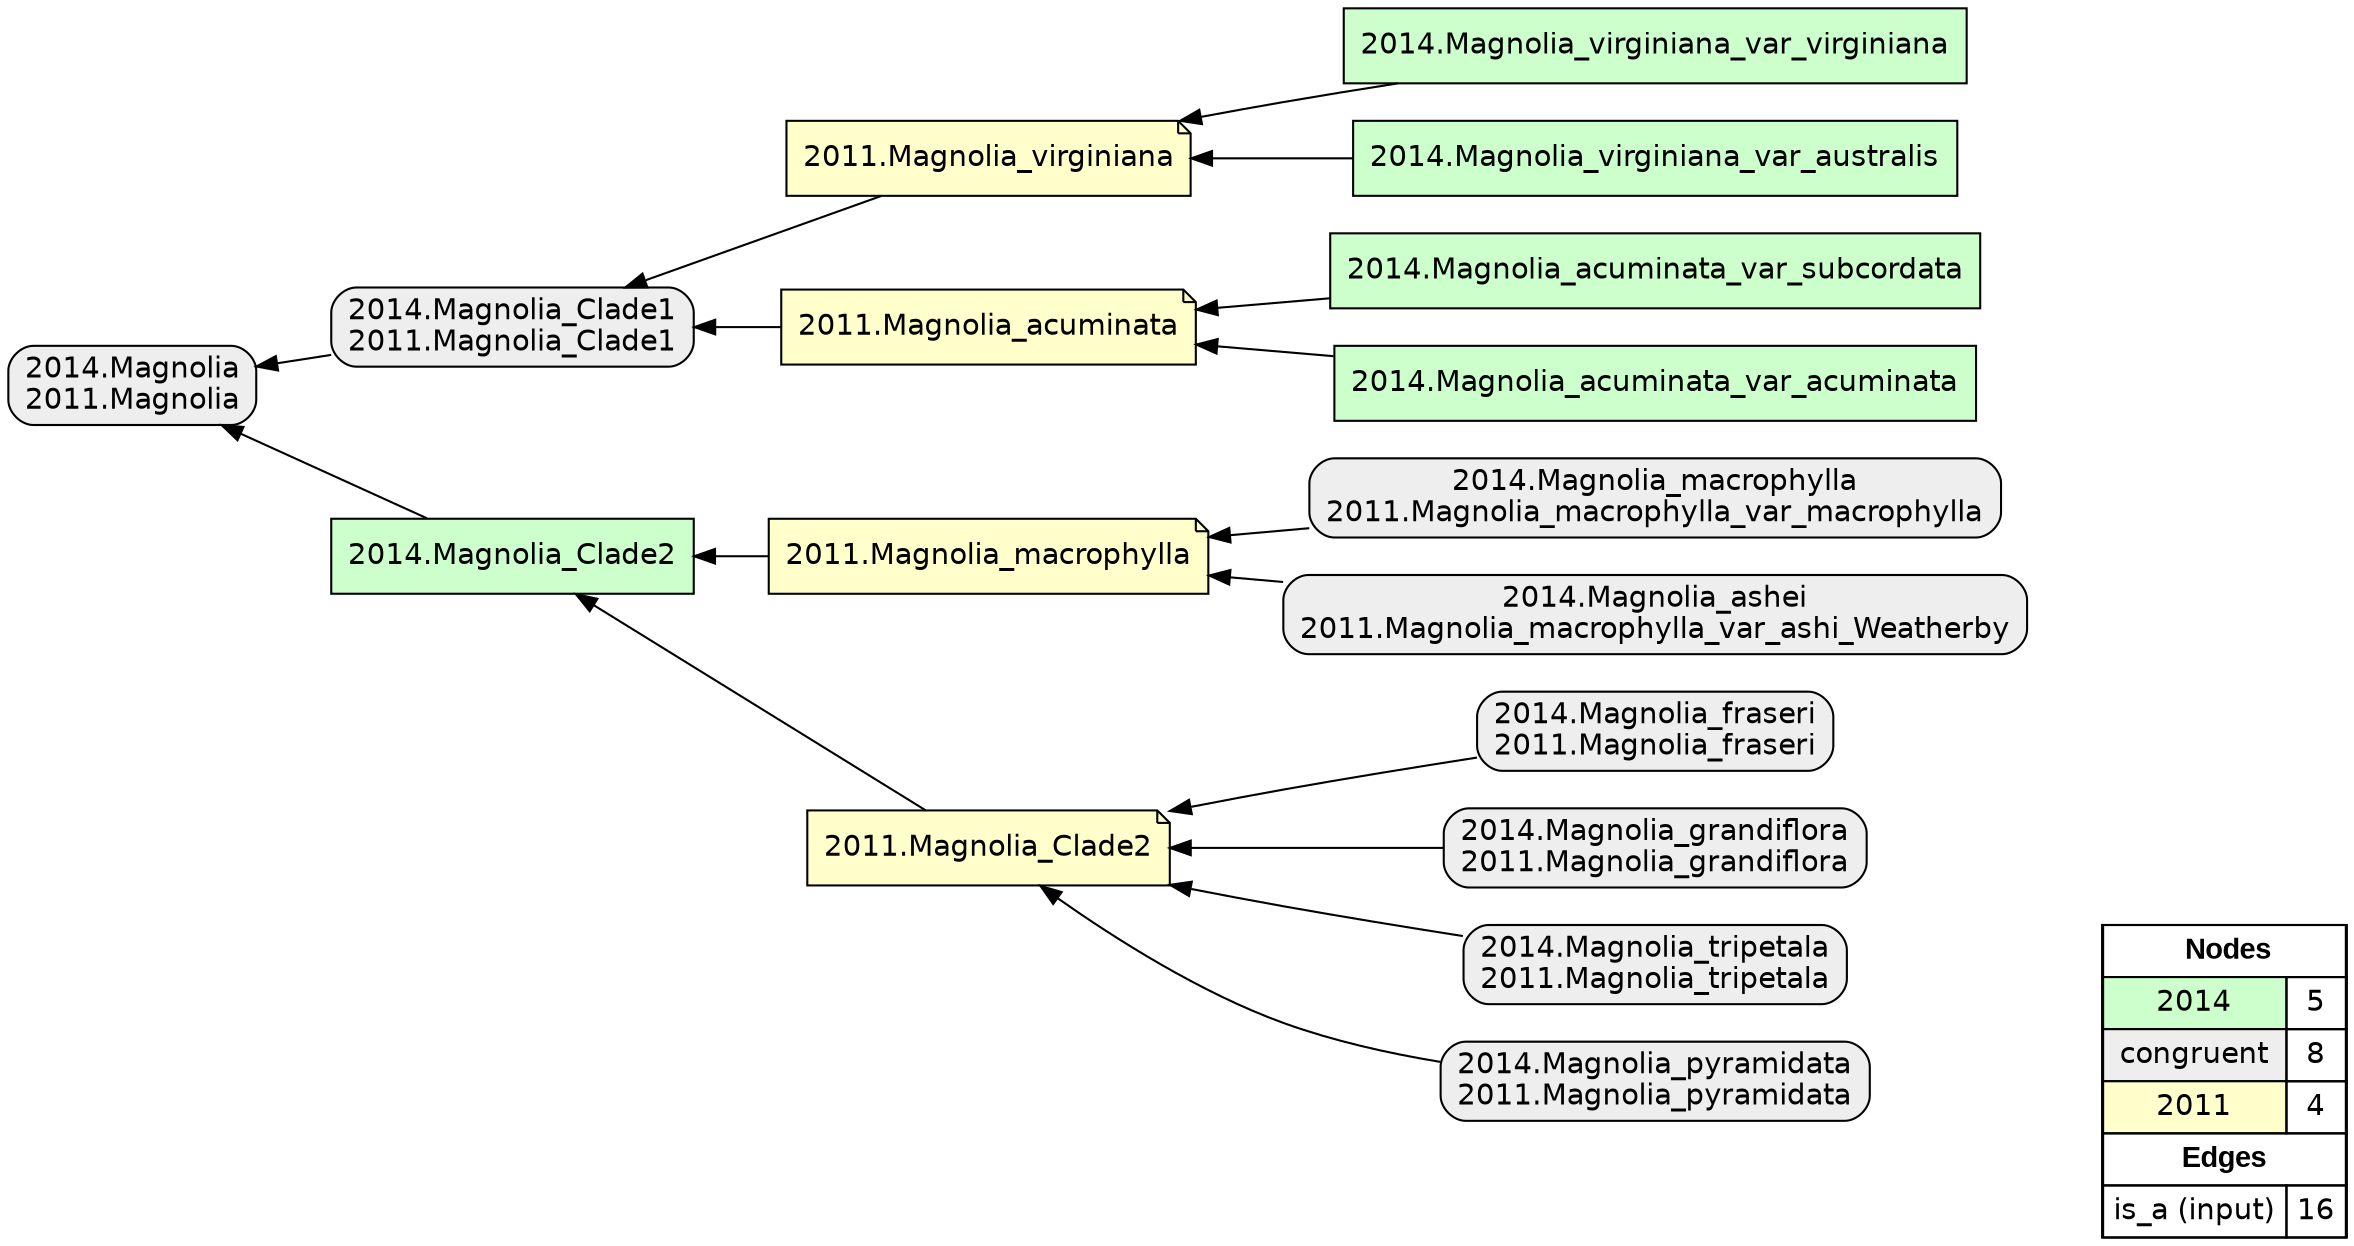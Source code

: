 digraph{
rankdir=RL
node[shape=box style=filled fillcolor="#CCFFCC" fontname="helvetica"] 
"2014.Magnolia_Clade2"
"2014.Magnolia_acuminata_var_subcordata"
"2014.Magnolia_virginiana_var_virginiana"
"2014.Magnolia_virginiana_var_australis"
"2014.Magnolia_acuminata_var_acuminata"
node[shape=box style="filled,rounded" fillcolor="#EEEEEE" fontname="helvetica"] 
"2014.Magnolia_macrophylla\n2011.Magnolia_macrophylla_var_macrophylla"
"2014.Magnolia_fraseri\n2011.Magnolia_fraseri"
"2014.Magnolia_grandiflora\n2011.Magnolia_grandiflora"
"2014.Magnolia\n2011.Magnolia"
"2014.Magnolia_tripetala\n2011.Magnolia_tripetala"
"2014.Magnolia_Clade1\n2011.Magnolia_Clade1"
"2014.Magnolia_ashei\n2011.Magnolia_macrophylla_var_ashi_Weatherby"
"2014.Magnolia_pyramidata\n2011.Magnolia_pyramidata"
node[shape=note style=filled fillcolor="#FFFFCC" fontname="helvetica"] 
"2011.Magnolia_macrophylla"
"2011.Magnolia_virginiana"
"2011.Magnolia_Clade2"
"2011.Magnolia_acuminata"
edge[arrowhead=normal style=solid color="#000000" constraint=true penwidth=1]
"2014.Magnolia_virginiana_var_australis" -> "2011.Magnolia_virginiana"
"2014.Magnolia_macrophylla\n2011.Magnolia_macrophylla_var_macrophylla" -> "2011.Magnolia_macrophylla"
"2014.Magnolia_ashei\n2011.Magnolia_macrophylla_var_ashi_Weatherby" -> "2011.Magnolia_macrophylla"
"2014.Magnolia_grandiflora\n2011.Magnolia_grandiflora" -> "2011.Magnolia_Clade2"
"2014.Magnolia_Clade1\n2011.Magnolia_Clade1" -> "2014.Magnolia\n2011.Magnolia"
"2014.Magnolia_virginiana_var_virginiana" -> "2011.Magnolia_virginiana"
"2011.Magnolia_macrophylla" -> "2014.Magnolia_Clade2"
"2014.Magnolia_acuminata_var_acuminata" -> "2011.Magnolia_acuminata"
"2014.Magnolia_tripetala\n2011.Magnolia_tripetala" -> "2011.Magnolia_Clade2"
"2011.Magnolia_Clade2" -> "2014.Magnolia_Clade2"
"2014.Magnolia_Clade2" -> "2014.Magnolia\n2011.Magnolia"
"2014.Magnolia_pyramidata\n2011.Magnolia_pyramidata" -> "2011.Magnolia_Clade2"
"2014.Magnolia_acuminata_var_subcordata" -> "2011.Magnolia_acuminata"
"2011.Magnolia_acuminata" -> "2014.Magnolia_Clade1\n2011.Magnolia_Clade1"
"2011.Magnolia_virginiana" -> "2014.Magnolia_Clade1\n2011.Magnolia_Clade1"
"2014.Magnolia_fraseri\n2011.Magnolia_fraseri" -> "2011.Magnolia_Clade2"
edge[arrowhead=normal style=dotted color="#000000" constraint=true penwidth=1]
node[shape=box] 
{rank=source Legend [fillcolor= white margin=0 label=< 
 <TABLE BORDER="0" CELLBORDER="1" CELLSPACING="0" CELLPADDING="4"> 
<TR> <TD COLSPAN="2"><font face="Arial Black"> Nodes</font></TD> </TR> 
<TR> 
 <TD bgcolor="#CCFFCC" fontname="helvetica">2014</TD> 
 <TD>5</TD> 
 </TR> 
<TR> 
 <TD bgcolor="#EEEEEE" fontname="helvetica">congruent</TD> 
 <TD>8</TD> 
 </TR> 
<TR> 
 <TD bgcolor="#FFFFCC" fontname="helvetica">2011</TD> 
 <TD>4</TD> 
 </TR> 
<TR> <TD COLSPAN="2"><font face = "Arial Black"> Edges </font></TD> </TR> 
<TR> 
 <TD><font color ="#000000">is_a (input)</font></TD><TD>16</TD>
</TR>
</TABLE> 
 >] } 
}